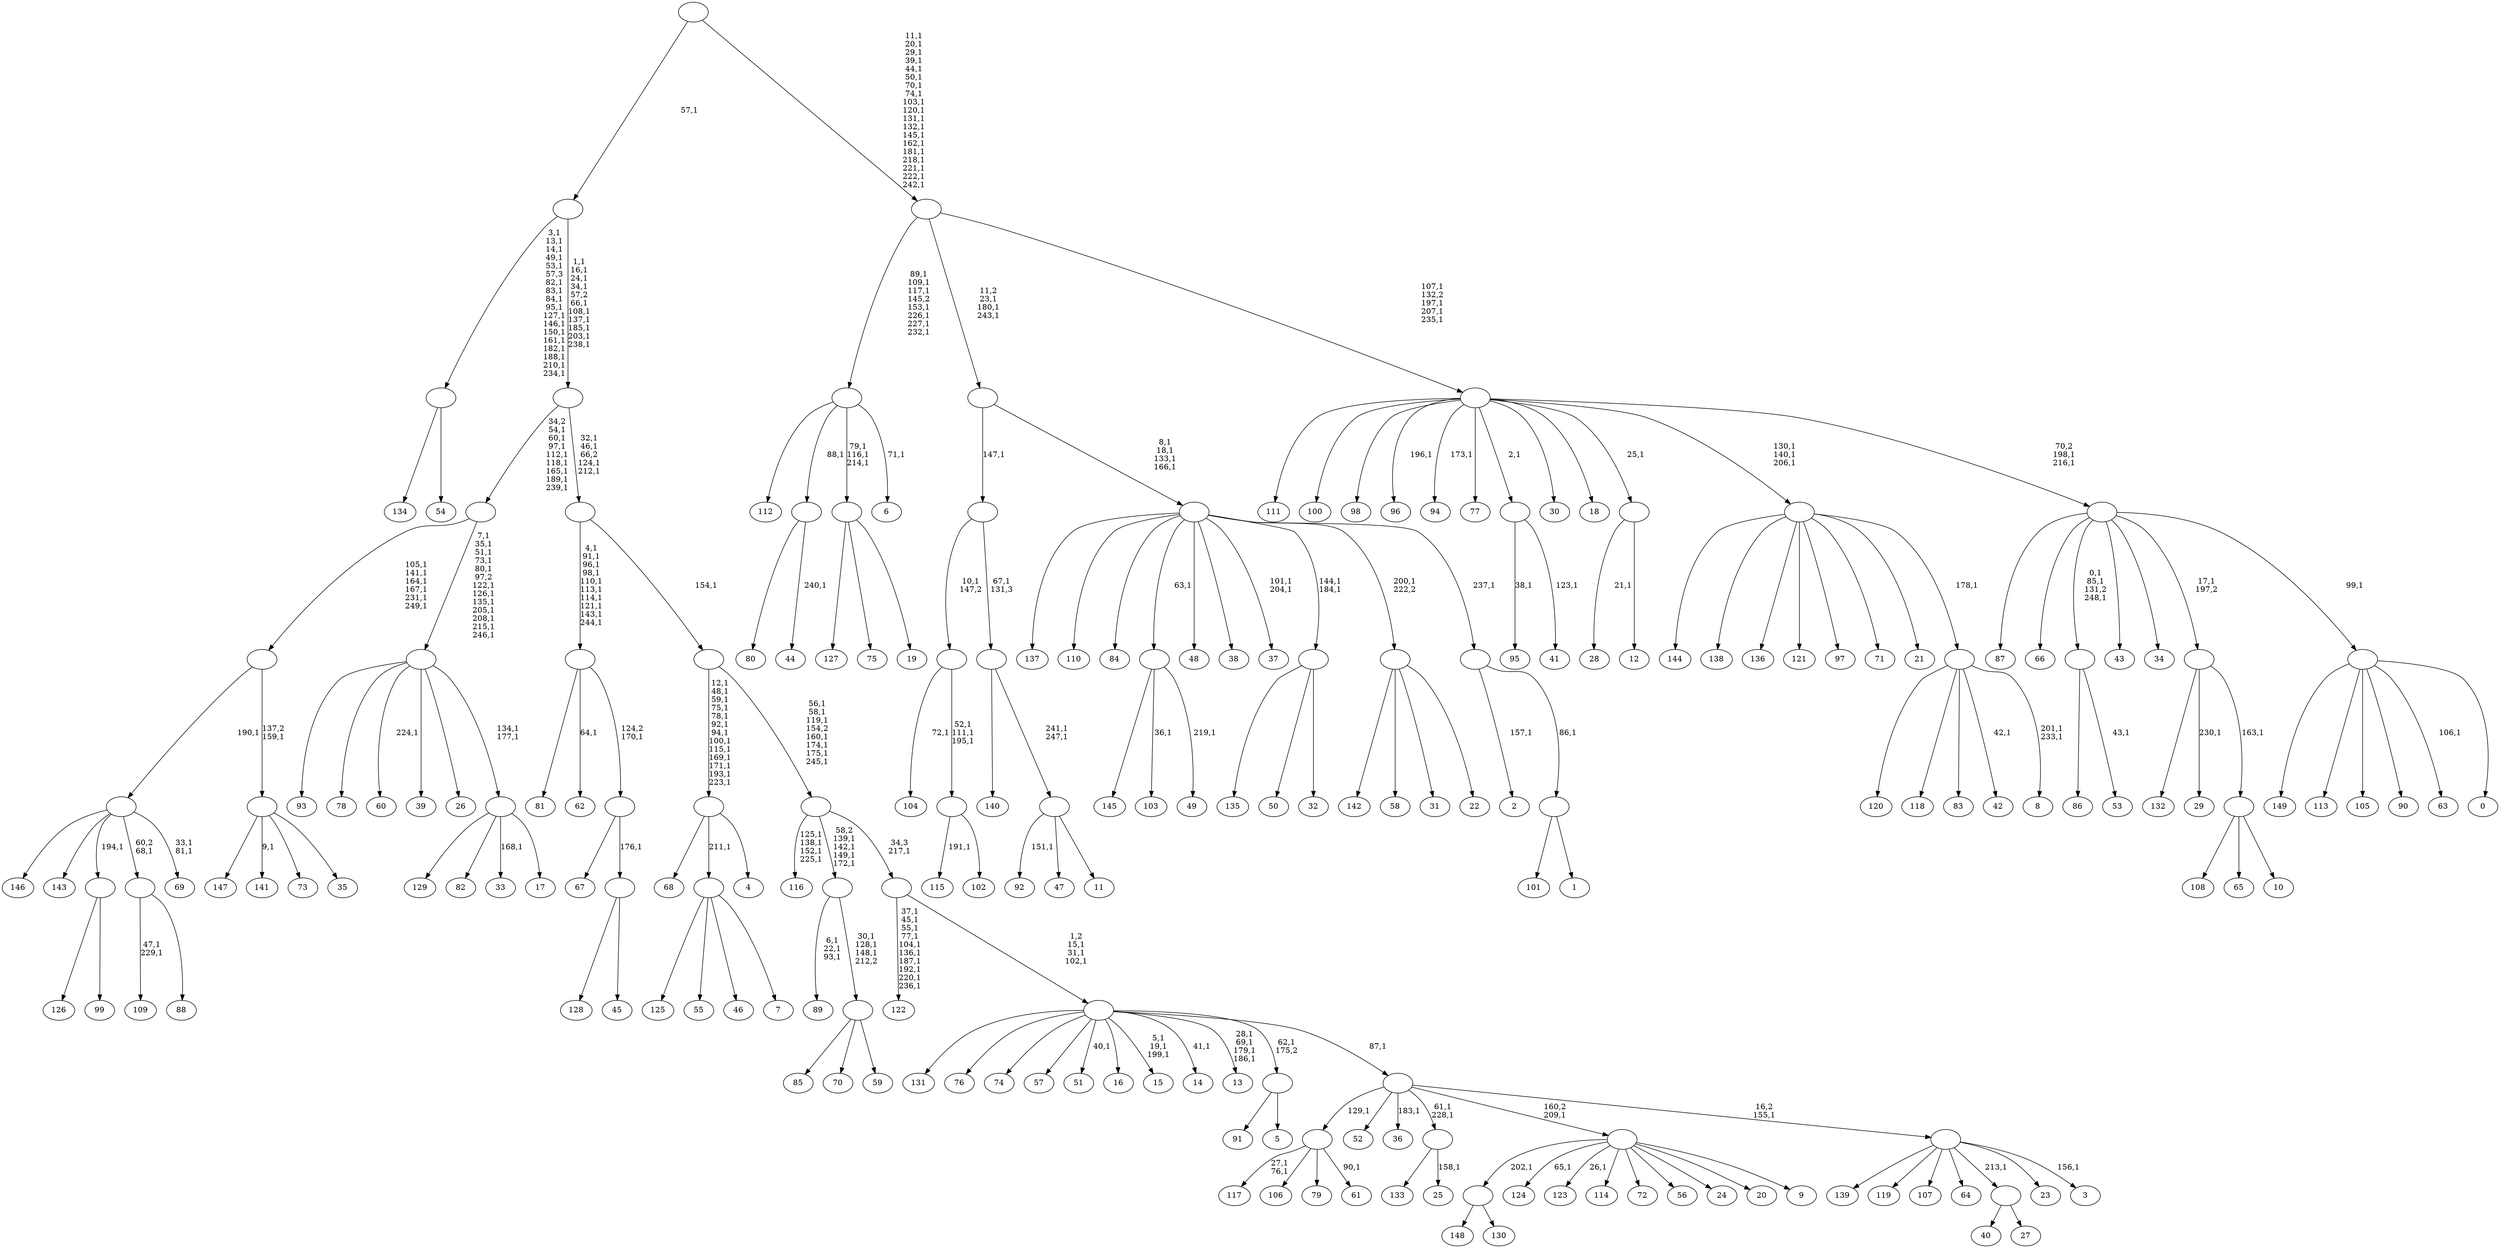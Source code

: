 digraph T {
	400 [label="149"]
	399 [label="148"]
	398 [label="147"]
	397 [label="146"]
	396 [label="145"]
	395 [label="144"]
	394 [label="143"]
	393 [label="142"]
	392 [label="141"]
	390 [label="140"]
	389 [label="139"]
	388 [label="138"]
	387 [label="137"]
	386 [label="136"]
	385 [label="135"]
	384 [label="134"]
	383 [label="133"]
	382 [label="132"]
	381 [label="131"]
	380 [label="130"]
	379 [label=""]
	378 [label="129"]
	377 [label="128"]
	376 [label="127"]
	375 [label="126"]
	374 [label="125"]
	373 [label="124"]
	371 [label="123"]
	369 [label="122"]
	358 [label="121"]
	357 [label="120"]
	356 [label="119"]
	355 [label="118"]
	354 [label="117"]
	351 [label="116"]
	346 [label="115"]
	344 [label="114"]
	343 [label="113"]
	342 [label="112"]
	341 [label="111"]
	340 [label="110"]
	339 [label="109"]
	336 [label="108"]
	335 [label="107"]
	334 [label="106"]
	333 [label="105"]
	332 [label="104"]
	330 [label="103"]
	328 [label="102"]
	327 [label=""]
	324 [label=""]
	323 [label="101"]
	322 [label="100"]
	321 [label="99"]
	320 [label=""]
	319 [label="98"]
	318 [label="97"]
	317 [label="96"]
	315 [label="95"]
	313 [label="94"]
	311 [label="93"]
	310 [label="92"]
	308 [label="91"]
	307 [label="90"]
	306 [label="89"]
	302 [label="88"]
	301 [label=""]
	300 [label="87"]
	299 [label="86"]
	298 [label="85"]
	297 [label="84"]
	296 [label="83"]
	295 [label="82"]
	294 [label="81"]
	293 [label="80"]
	292 [label="79"]
	291 [label="78"]
	290 [label="77"]
	289 [label="76"]
	288 [label="75"]
	287 [label="74"]
	286 [label="73"]
	285 [label="72"]
	284 [label="71"]
	283 [label="70"]
	282 [label="69"]
	279 [label=""]
	278 [label="68"]
	277 [label="67"]
	276 [label="66"]
	275 [label="65"]
	274 [label="64"]
	273 [label="63"]
	271 [label="62"]
	269 [label="61"]
	267 [label=""]
	266 [label="60"]
	264 [label="59"]
	263 [label=""]
	260 [label=""]
	256 [label="58"]
	255 [label="57"]
	254 [label="56"]
	253 [label="55"]
	252 [label="54"]
	251 [label=""]
	234 [label="53"]
	232 [label=""]
	229 [label="52"]
	228 [label="51"]
	226 [label="50"]
	225 [label="49"]
	223 [label=""]
	222 [label="48"]
	221 [label="47"]
	220 [label="46"]
	219 [label="45"]
	218 [label=""]
	217 [label=""]
	216 [label=""]
	206 [label="44"]
	204 [label=""]
	203 [label="43"]
	202 [label="42"]
	200 [label="41"]
	198 [label=""]
	197 [label="40"]
	196 [label="39"]
	195 [label="38"]
	194 [label="37"]
	191 [label="36"]
	189 [label="35"]
	188 [label=""]
	187 [label=""]
	181 [label="34"]
	180 [label="33"]
	178 [label="32"]
	177 [label=""]
	175 [label="31"]
	174 [label="30"]
	173 [label="29"]
	171 [label="28"]
	169 [label="27"]
	168 [label=""]
	167 [label="26"]
	166 [label="25"]
	164 [label=""]
	162 [label="24"]
	161 [label="23"]
	160 [label="22"]
	159 [label=""]
	158 [label="21"]
	157 [label="20"]
	156 [label="19"]
	155 [label=""]
	152 [label="18"]
	151 [label="17"]
	150 [label=""]
	148 [label=""]
	136 [label=""]
	128 [label="16"]
	127 [label="15"]
	123 [label="14"]
	121 [label="13"]
	116 [label="12"]
	115 [label=""]
	114 [label="11"]
	113 [label=""]
	111 [label=""]
	110 [label=""]
	109 [label="10"]
	108 [label=""]
	107 [label=""]
	106 [label="9"]
	105 [label=""]
	104 [label="8"]
	101 [label=""]
	100 [label=""]
	97 [label="7"]
	96 [label=""]
	95 [label="6"]
	93 [label=""]
	86 [label="5"]
	85 [label=""]
	84 [label="4"]
	83 [label=""]
	70 [label="3"]
	68 [label=""]
	67 [label=""]
	66 [label=""]
	63 [label=""]
	62 [label=""]
	55 [label=""]
	54 [label=""]
	50 [label=""]
	40 [label=""]
	39 [label="2"]
	37 [label="1"]
	36 [label=""]
	35 [label=""]
	34 [label=""]
	30 [label=""]
	27 [label="0"]
	26 [label=""]
	25 [label=""]
	23 [label=""]
	19 [label=""]
	0 [label=""]
	379 -> 399 [label=""]
	379 -> 380 [label=""]
	327 -> 346 [label="191,1"]
	327 -> 328 [label=""]
	324 -> 327 [label="52,1\n111,1\n195,1"]
	324 -> 332 [label="72,1"]
	320 -> 375 [label=""]
	320 -> 321 [label=""]
	301 -> 339 [label="47,1\n229,1"]
	301 -> 302 [label=""]
	279 -> 282 [label="33,1\n81,1"]
	279 -> 397 [label=""]
	279 -> 394 [label=""]
	279 -> 320 [label="194,1"]
	279 -> 301 [label="60,2\n68,1"]
	267 -> 269 [label="90,1"]
	267 -> 354 [label="27,1\n76,1"]
	267 -> 334 [label=""]
	267 -> 292 [label=""]
	263 -> 298 [label=""]
	263 -> 283 [label=""]
	263 -> 264 [label=""]
	260 -> 263 [label="30,1\n128,1\n148,1\n212,2"]
	260 -> 306 [label="6,1\n22,1\n93,1"]
	251 -> 384 [label=""]
	251 -> 252 [label=""]
	232 -> 234 [label="43,1"]
	232 -> 299 [label=""]
	223 -> 225 [label="219,1"]
	223 -> 330 [label="36,1"]
	223 -> 396 [label=""]
	218 -> 377 [label=""]
	218 -> 219 [label=""]
	217 -> 277 [label=""]
	217 -> 218 [label="176,1"]
	216 -> 271 [label="64,1"]
	216 -> 294 [label=""]
	216 -> 217 [label="124,2\n170,1"]
	204 -> 206 [label="240,1"]
	204 -> 293 [label=""]
	198 -> 200 [label="123,1"]
	198 -> 315 [label="38,1"]
	188 -> 392 [label="9,1"]
	188 -> 398 [label=""]
	188 -> 286 [label=""]
	188 -> 189 [label=""]
	187 -> 279 [label="190,1"]
	187 -> 188 [label="137,2\n159,1"]
	177 -> 385 [label=""]
	177 -> 226 [label=""]
	177 -> 178 [label=""]
	168 -> 197 [label=""]
	168 -> 169 [label=""]
	164 -> 166 [label="158,1"]
	164 -> 383 [label=""]
	159 -> 393 [label=""]
	159 -> 256 [label=""]
	159 -> 175 [label=""]
	159 -> 160 [label=""]
	155 -> 376 [label=""]
	155 -> 288 [label=""]
	155 -> 156 [label=""]
	150 -> 180 [label="168,1"]
	150 -> 378 [label=""]
	150 -> 295 [label=""]
	150 -> 151 [label=""]
	148 -> 150 [label="134,1\n177,1"]
	148 -> 266 [label="224,1"]
	148 -> 311 [label=""]
	148 -> 291 [label=""]
	148 -> 196 [label=""]
	148 -> 167 [label=""]
	136 -> 148 [label="7,1\n35,1\n51,1\n73,1\n80,1\n97,2\n122,1\n126,1\n135,1\n205,1\n208,1\n215,1\n246,1"]
	136 -> 187 [label="105,1\n141,1\n164,1\n167,1\n231,1\n249,1"]
	115 -> 171 [label="21,1"]
	115 -> 116 [label=""]
	113 -> 310 [label="151,1"]
	113 -> 221 [label=""]
	113 -> 114 [label=""]
	111 -> 113 [label="241,1\n247,1"]
	111 -> 390 [label=""]
	110 -> 324 [label="10,1\n147,2"]
	110 -> 111 [label="67,1\n131,3"]
	108 -> 336 [label=""]
	108 -> 275 [label=""]
	108 -> 109 [label=""]
	107 -> 173 [label="230,1"]
	107 -> 382 [label=""]
	107 -> 108 [label="163,1"]
	105 -> 371 [label="26,1"]
	105 -> 373 [label="65,1"]
	105 -> 379 [label="202,1"]
	105 -> 344 [label=""]
	105 -> 285 [label=""]
	105 -> 254 [label=""]
	105 -> 162 [label=""]
	105 -> 157 [label=""]
	105 -> 106 [label=""]
	101 -> 104 [label="201,1\n233,1"]
	101 -> 202 [label="42,1"]
	101 -> 357 [label=""]
	101 -> 355 [label=""]
	101 -> 296 [label=""]
	100 -> 395 [label=""]
	100 -> 388 [label=""]
	100 -> 386 [label=""]
	100 -> 358 [label=""]
	100 -> 318 [label=""]
	100 -> 284 [label=""]
	100 -> 158 [label=""]
	100 -> 101 [label="178,1"]
	96 -> 374 [label=""]
	96 -> 253 [label=""]
	96 -> 220 [label=""]
	96 -> 97 [label=""]
	93 -> 95 [label="71,1"]
	93 -> 155 [label="79,1\n116,1\n214,1"]
	93 -> 342 [label=""]
	93 -> 204 [label="88,1"]
	85 -> 308 [label=""]
	85 -> 86 [label=""]
	83 -> 278 [label=""]
	83 -> 96 [label="211,1"]
	83 -> 84 [label=""]
	68 -> 70 [label="156,1"]
	68 -> 389 [label=""]
	68 -> 356 [label=""]
	68 -> 335 [label=""]
	68 -> 274 [label=""]
	68 -> 168 [label="213,1"]
	68 -> 161 [label=""]
	67 -> 164 [label="61,1\n228,1"]
	67 -> 191 [label="183,1"]
	67 -> 267 [label="129,1"]
	67 -> 229 [label=""]
	67 -> 105 [label="160,2\n209,1"]
	67 -> 68 [label="16,2\n155,1"]
	66 -> 121 [label="28,1\n69,1\n179,1\n186,1"]
	66 -> 123 [label="41,1"]
	66 -> 127 [label="5,1\n19,1\n199,1"]
	66 -> 228 [label="40,1"]
	66 -> 381 [label=""]
	66 -> 289 [label=""]
	66 -> 287 [label=""]
	66 -> 255 [label=""]
	66 -> 128 [label=""]
	66 -> 85 [label="62,1\n175,2"]
	66 -> 67 [label="87,1"]
	63 -> 66 [label="1,2\n15,1\n31,1\n102,1"]
	63 -> 369 [label="37,1\n45,1\n55,1\n77,1\n104,1\n136,1\n187,1\n192,1\n220,1\n236,1"]
	62 -> 260 [label="58,2\n139,1\n142,1\n149,1\n172,1"]
	62 -> 351 [label="125,1\n138,1\n152,1\n225,1"]
	62 -> 63 [label="34,3\n217,1"]
	55 -> 62 [label="56,1\n58,1\n119,1\n154,2\n160,1\n174,1\n175,1\n245,1"]
	55 -> 83 [label="12,1\n48,1\n59,1\n75,1\n78,1\n92,1\n94,1\n100,1\n115,1\n169,1\n171,1\n193,1\n223,1"]
	54 -> 216 [label="4,1\n91,1\n96,1\n98,1\n110,1\n113,1\n114,1\n121,1\n143,1\n244,1"]
	54 -> 55 [label="154,1"]
	50 -> 54 [label="32,1\n46,1\n66,2\n124,1\n212,1"]
	50 -> 136 [label="34,2\n54,1\n60,1\n97,1\n112,1\n118,1\n165,1\n189,1\n239,1"]
	40 -> 50 [label="1,1\n16,1\n24,1\n34,1\n57,2\n66,1\n108,1\n137,1\n185,1\n203,1\n238,1"]
	40 -> 251 [label="3,1\n13,1\n14,1\n49,1\n53,1\n57,3\n82,1\n83,1\n84,1\n95,1\n127,1\n146,1\n150,1\n161,1\n182,1\n188,1\n210,1\n234,1"]
	36 -> 323 [label=""]
	36 -> 37 [label=""]
	35 -> 39 [label="157,1"]
	35 -> 36 [label="86,1"]
	34 -> 177 [label="144,1\n184,1"]
	34 -> 194 [label="101,1\n204,1"]
	34 -> 387 [label=""]
	34 -> 340 [label=""]
	34 -> 297 [label=""]
	34 -> 223 [label="63,1"]
	34 -> 222 [label=""]
	34 -> 195 [label=""]
	34 -> 159 [label="200,1\n222,2"]
	34 -> 35 [label="237,1"]
	30 -> 34 [label="8,1\n18,1\n133,1\n166,1"]
	30 -> 110 [label="147,1"]
	26 -> 273 [label="106,1"]
	26 -> 400 [label=""]
	26 -> 343 [label=""]
	26 -> 333 [label=""]
	26 -> 307 [label=""]
	26 -> 27 [label=""]
	25 -> 232 [label="0,1\n85,1\n131,2\n248,1"]
	25 -> 300 [label=""]
	25 -> 276 [label=""]
	25 -> 203 [label=""]
	25 -> 181 [label=""]
	25 -> 107 [label="17,1\n197,2"]
	25 -> 26 [label="99,1"]
	23 -> 25 [label="70,2\n198,1\n216,1"]
	23 -> 100 [label="130,1\n140,1\n206,1"]
	23 -> 313 [label="173,1"]
	23 -> 317 [label="196,1"]
	23 -> 341 [label=""]
	23 -> 322 [label=""]
	23 -> 319 [label=""]
	23 -> 290 [label=""]
	23 -> 198 [label="2,1"]
	23 -> 174 [label=""]
	23 -> 152 [label=""]
	23 -> 115 [label="25,1"]
	19 -> 23 [label="107,1\n132,2\n197,1\n207,1\n235,1"]
	19 -> 30 [label="11,2\n23,1\n180,1\n243,1"]
	19 -> 93 [label="89,1\n109,1\n117,1\n145,2\n153,1\n226,1\n227,1\n232,1"]
	0 -> 19 [label="11,1\n20,1\n29,1\n39,1\n44,1\n50,1\n70,1\n74,1\n103,1\n120,1\n131,1\n132,1\n145,1\n162,1\n181,1\n218,1\n221,1\n222,1\n242,1"]
	0 -> 40 [label="57,1"]
}

